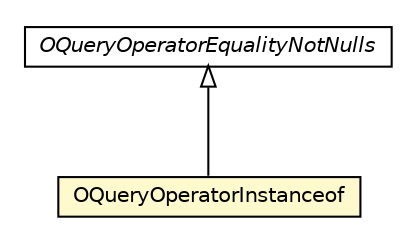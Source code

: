 #!/usr/local/bin/dot
#
# Class diagram 
# Generated by UMLGraph version R5_6-24-gf6e263 (http://www.umlgraph.org/)
#

digraph G {
	edge [fontname="Helvetica",fontsize=10,labelfontname="Helvetica",labelfontsize=10];
	node [fontname="Helvetica",fontsize=10,shape=plaintext];
	nodesep=0.25;
	ranksep=0.5;
	// com.orientechnologies.orient.core.sql.operator.OQueryOperatorEqualityNotNulls
	c2892724 [label=<<table title="com.orientechnologies.orient.core.sql.operator.OQueryOperatorEqualityNotNulls" border="0" cellborder="1" cellspacing="0" cellpadding="2" port="p" href="./OQueryOperatorEqualityNotNulls.html">
		<tr><td><table border="0" cellspacing="0" cellpadding="1">
<tr><td align="center" balign="center"><font face="Helvetica-Oblique"> OQueryOperatorEqualityNotNulls </font></td></tr>
		</table></td></tr>
		</table>>, URL="./OQueryOperatorEqualityNotNulls.html", fontname="Helvetica", fontcolor="black", fontsize=10.0];
	// com.orientechnologies.orient.core.sql.operator.OQueryOperatorInstanceof
	c2892733 [label=<<table title="com.orientechnologies.orient.core.sql.operator.OQueryOperatorInstanceof" border="0" cellborder="1" cellspacing="0" cellpadding="2" port="p" bgcolor="lemonChiffon" href="./OQueryOperatorInstanceof.html">
		<tr><td><table border="0" cellspacing="0" cellpadding="1">
<tr><td align="center" balign="center"> OQueryOperatorInstanceof </td></tr>
		</table></td></tr>
		</table>>, URL="./OQueryOperatorInstanceof.html", fontname="Helvetica", fontcolor="black", fontsize=10.0];
	//com.orientechnologies.orient.core.sql.operator.OQueryOperatorInstanceof extends com.orientechnologies.orient.core.sql.operator.OQueryOperatorEqualityNotNulls
	c2892724:p -> c2892733:p [dir=back,arrowtail=empty];
}

